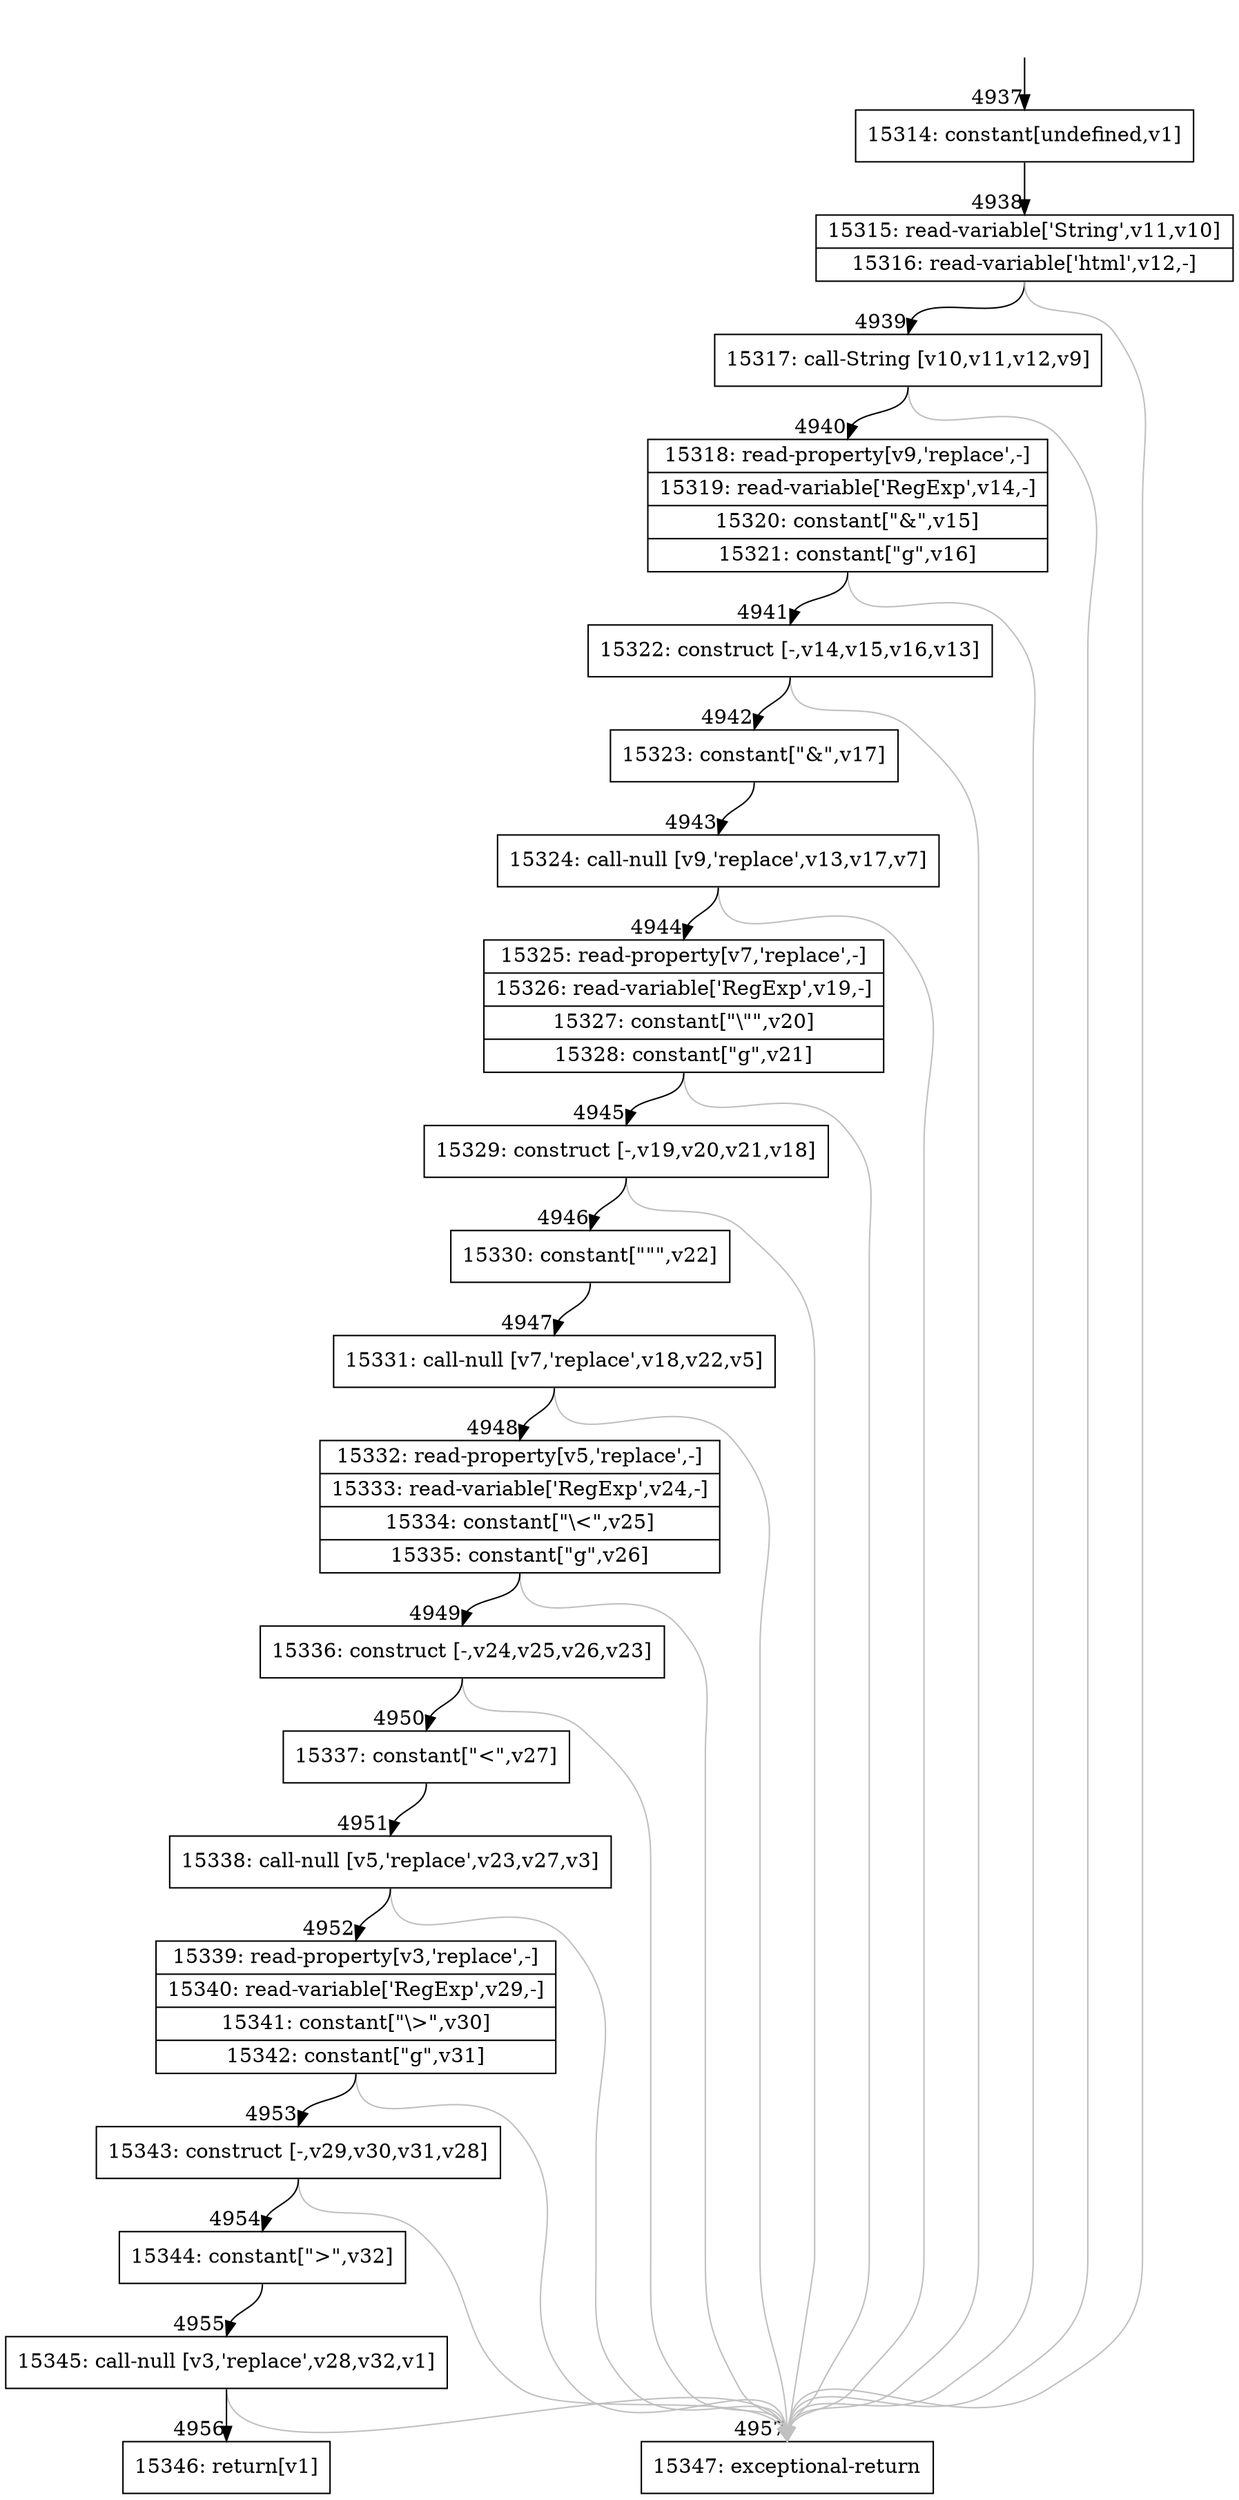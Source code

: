 digraph {
rankdir="TD"
BB_entry437[shape=none,label=""];
BB_entry437 -> BB4937 [tailport=s, headport=n, headlabel="    4937"]
BB4937 [shape=record label="{15314: constant[undefined,v1]}" ] 
BB4937 -> BB4938 [tailport=s, headport=n, headlabel="      4938"]
BB4938 [shape=record label="{15315: read-variable['String',v11,v10]|15316: read-variable['html',v12,-]}" ] 
BB4938 -> BB4939 [tailport=s, headport=n, headlabel="      4939"]
BB4938 -> BB4957 [tailport=s, headport=n, color=gray, headlabel="      4957"]
BB4939 [shape=record label="{15317: call-String [v10,v11,v12,v9]}" ] 
BB4939 -> BB4940 [tailport=s, headport=n, headlabel="      4940"]
BB4939 -> BB4957 [tailport=s, headport=n, color=gray]
BB4940 [shape=record label="{15318: read-property[v9,'replace',-]|15319: read-variable['RegExp',v14,-]|15320: constant[\"&\",v15]|15321: constant[\"g\",v16]}" ] 
BB4940 -> BB4941 [tailport=s, headport=n, headlabel="      4941"]
BB4940 -> BB4957 [tailport=s, headport=n, color=gray]
BB4941 [shape=record label="{15322: construct [-,v14,v15,v16,v13]}" ] 
BB4941 -> BB4942 [tailport=s, headport=n, headlabel="      4942"]
BB4941 -> BB4957 [tailport=s, headport=n, color=gray]
BB4942 [shape=record label="{15323: constant[\"&amp;\",v17]}" ] 
BB4942 -> BB4943 [tailport=s, headport=n, headlabel="      4943"]
BB4943 [shape=record label="{15324: call-null [v9,'replace',v13,v17,v7]}" ] 
BB4943 -> BB4944 [tailport=s, headport=n, headlabel="      4944"]
BB4943 -> BB4957 [tailport=s, headport=n, color=gray]
BB4944 [shape=record label="{15325: read-property[v7,'replace',-]|15326: read-variable['RegExp',v19,-]|15327: constant[\"\\\"\",v20]|15328: constant[\"g\",v21]}" ] 
BB4944 -> BB4945 [tailport=s, headport=n, headlabel="      4945"]
BB4944 -> BB4957 [tailport=s, headport=n, color=gray]
BB4945 [shape=record label="{15329: construct [-,v19,v20,v21,v18]}" ] 
BB4945 -> BB4946 [tailport=s, headport=n, headlabel="      4946"]
BB4945 -> BB4957 [tailport=s, headport=n, color=gray]
BB4946 [shape=record label="{15330: constant[\"&quot;\",v22]}" ] 
BB4946 -> BB4947 [tailport=s, headport=n, headlabel="      4947"]
BB4947 [shape=record label="{15331: call-null [v7,'replace',v18,v22,v5]}" ] 
BB4947 -> BB4948 [tailport=s, headport=n, headlabel="      4948"]
BB4947 -> BB4957 [tailport=s, headport=n, color=gray]
BB4948 [shape=record label="{15332: read-property[v5,'replace',-]|15333: read-variable['RegExp',v24,-]|15334: constant[\"\\\<\",v25]|15335: constant[\"g\",v26]}" ] 
BB4948 -> BB4949 [tailport=s, headport=n, headlabel="      4949"]
BB4948 -> BB4957 [tailport=s, headport=n, color=gray]
BB4949 [shape=record label="{15336: construct [-,v24,v25,v26,v23]}" ] 
BB4949 -> BB4950 [tailport=s, headport=n, headlabel="      4950"]
BB4949 -> BB4957 [tailport=s, headport=n, color=gray]
BB4950 [shape=record label="{15337: constant[\"&lt;\",v27]}" ] 
BB4950 -> BB4951 [tailport=s, headport=n, headlabel="      4951"]
BB4951 [shape=record label="{15338: call-null [v5,'replace',v23,v27,v3]}" ] 
BB4951 -> BB4952 [tailport=s, headport=n, headlabel="      4952"]
BB4951 -> BB4957 [tailport=s, headport=n, color=gray]
BB4952 [shape=record label="{15339: read-property[v3,'replace',-]|15340: read-variable['RegExp',v29,-]|15341: constant[\"\\\>\",v30]|15342: constant[\"g\",v31]}" ] 
BB4952 -> BB4953 [tailport=s, headport=n, headlabel="      4953"]
BB4952 -> BB4957 [tailport=s, headport=n, color=gray]
BB4953 [shape=record label="{15343: construct [-,v29,v30,v31,v28]}" ] 
BB4953 -> BB4954 [tailport=s, headport=n, headlabel="      4954"]
BB4953 -> BB4957 [tailport=s, headport=n, color=gray]
BB4954 [shape=record label="{15344: constant[\"&gt;\",v32]}" ] 
BB4954 -> BB4955 [tailport=s, headport=n, headlabel="      4955"]
BB4955 [shape=record label="{15345: call-null [v3,'replace',v28,v32,v1]}" ] 
BB4955 -> BB4956 [tailport=s, headport=n, headlabel="      4956"]
BB4955 -> BB4957 [tailport=s, headport=n, color=gray]
BB4956 [shape=record label="{15346: return[v1]}" ] 
BB4957 [shape=record label="{15347: exceptional-return}" ] 
//#$~ 5738
}
